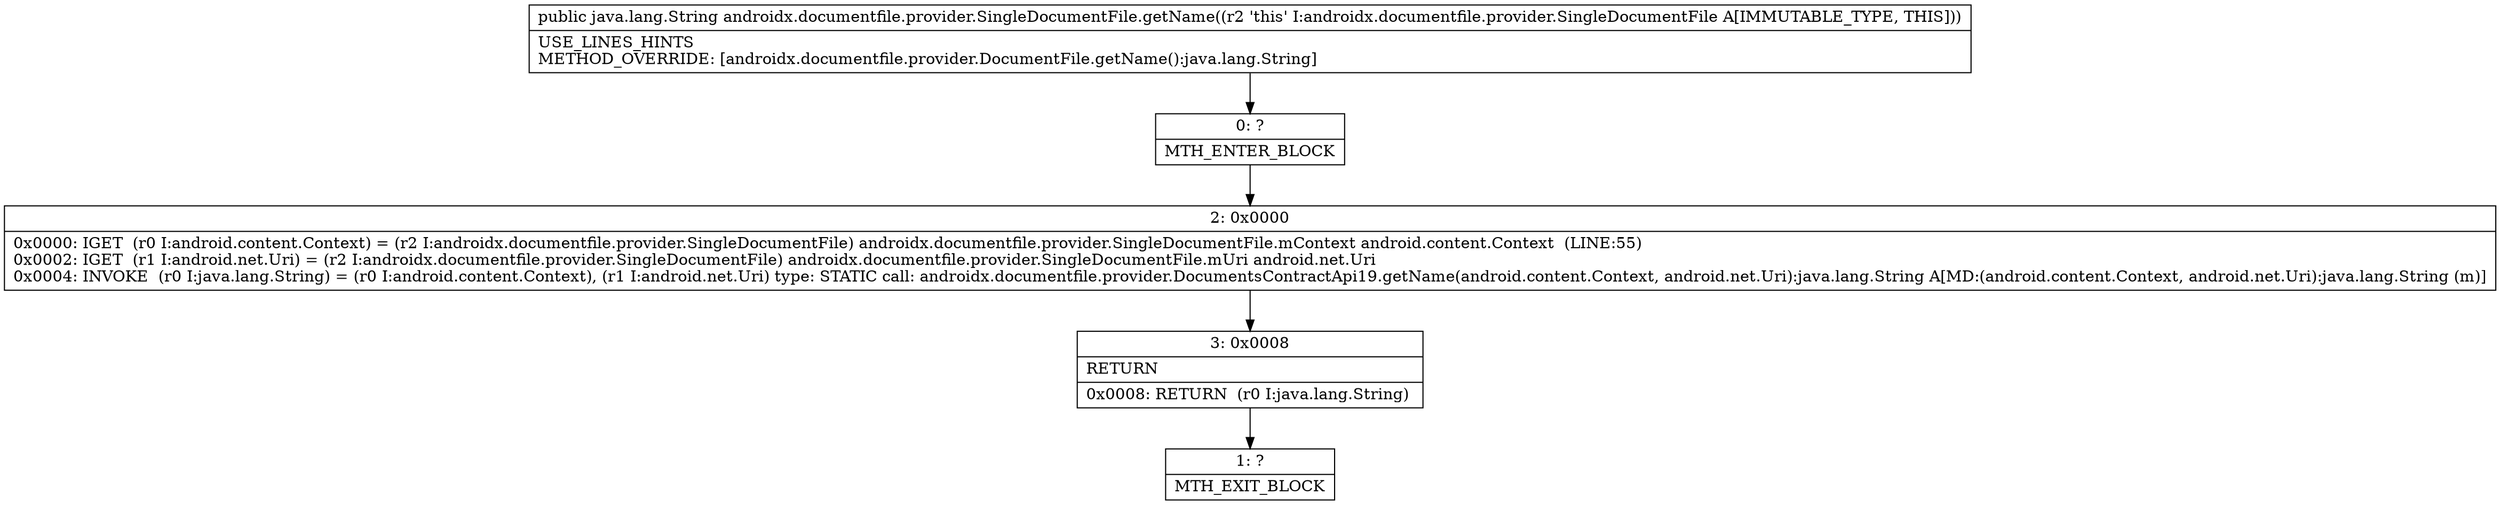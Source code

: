 digraph "CFG forandroidx.documentfile.provider.SingleDocumentFile.getName()Ljava\/lang\/String;" {
Node_0 [shape=record,label="{0\:\ ?|MTH_ENTER_BLOCK\l}"];
Node_2 [shape=record,label="{2\:\ 0x0000|0x0000: IGET  (r0 I:android.content.Context) = (r2 I:androidx.documentfile.provider.SingleDocumentFile) androidx.documentfile.provider.SingleDocumentFile.mContext android.content.Context  (LINE:55)\l0x0002: IGET  (r1 I:android.net.Uri) = (r2 I:androidx.documentfile.provider.SingleDocumentFile) androidx.documentfile.provider.SingleDocumentFile.mUri android.net.Uri \l0x0004: INVOKE  (r0 I:java.lang.String) = (r0 I:android.content.Context), (r1 I:android.net.Uri) type: STATIC call: androidx.documentfile.provider.DocumentsContractApi19.getName(android.content.Context, android.net.Uri):java.lang.String A[MD:(android.content.Context, android.net.Uri):java.lang.String (m)]\l}"];
Node_3 [shape=record,label="{3\:\ 0x0008|RETURN\l|0x0008: RETURN  (r0 I:java.lang.String) \l}"];
Node_1 [shape=record,label="{1\:\ ?|MTH_EXIT_BLOCK\l}"];
MethodNode[shape=record,label="{public java.lang.String androidx.documentfile.provider.SingleDocumentFile.getName((r2 'this' I:androidx.documentfile.provider.SingleDocumentFile A[IMMUTABLE_TYPE, THIS]))  | USE_LINES_HINTS\lMETHOD_OVERRIDE: [androidx.documentfile.provider.DocumentFile.getName():java.lang.String]\l}"];
MethodNode -> Node_0;Node_0 -> Node_2;
Node_2 -> Node_3;
Node_3 -> Node_1;
}

